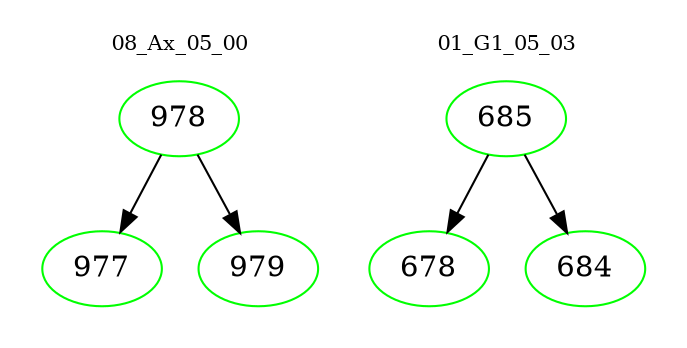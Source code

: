 digraph{
subgraph cluster_0 {
color = white
label = "08_Ax_05_00";
fontsize=10;
T0_978 [label="978", color="green"]
T0_978 -> T0_977 [color="black"]
T0_977 [label="977", color="green"]
T0_978 -> T0_979 [color="black"]
T0_979 [label="979", color="green"]
}
subgraph cluster_1 {
color = white
label = "01_G1_05_03";
fontsize=10;
T1_685 [label="685", color="green"]
T1_685 -> T1_678 [color="black"]
T1_678 [label="678", color="green"]
T1_685 -> T1_684 [color="black"]
T1_684 [label="684", color="green"]
}
}

